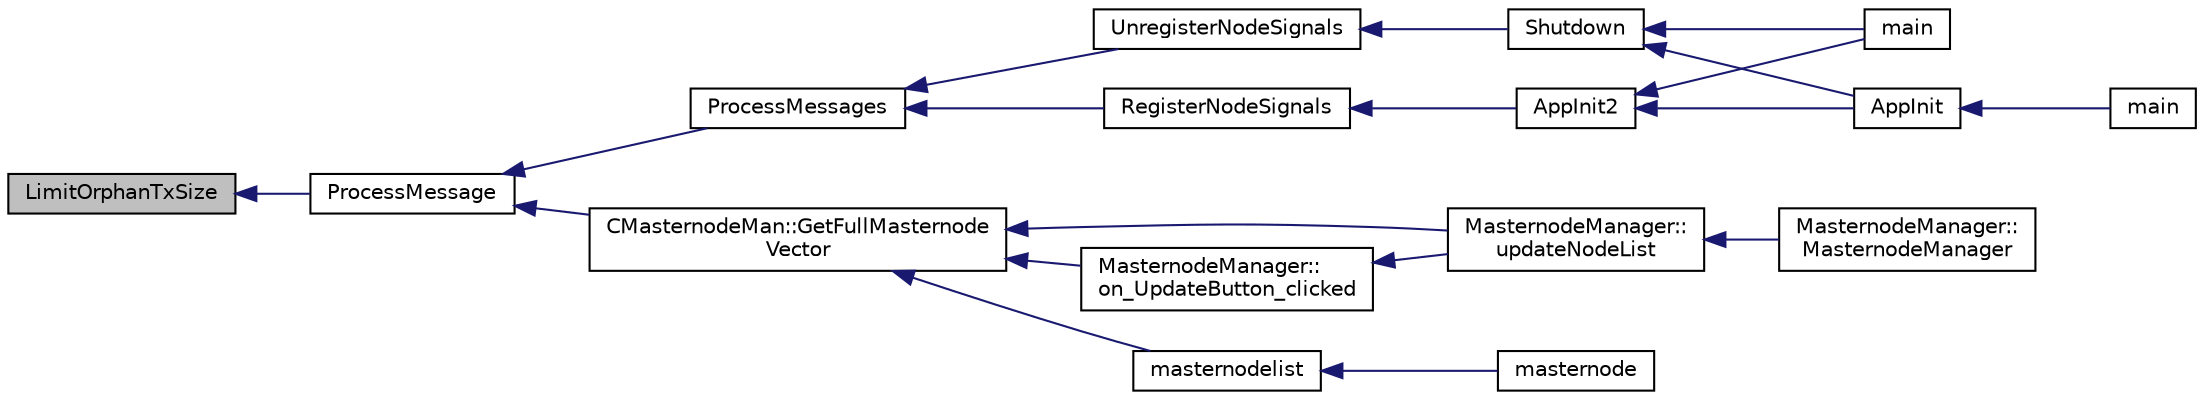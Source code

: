 digraph "LimitOrphanTxSize"
{
  edge [fontname="Helvetica",fontsize="10",labelfontname="Helvetica",labelfontsize="10"];
  node [fontname="Helvetica",fontsize="10",shape=record];
  rankdir="LR";
  Node2471 [label="LimitOrphanTxSize",height=0.2,width=0.4,color="black", fillcolor="grey75", style="filled", fontcolor="black"];
  Node2471 -> Node2472 [dir="back",color="midnightblue",fontsize="10",style="solid",fontname="Helvetica"];
  Node2472 [label="ProcessMessage",height=0.2,width=0.4,color="black", fillcolor="white", style="filled",URL="$df/d0a/main_8cpp.html#a8ba92b1a4bce3c835e887a9073d17d8e"];
  Node2472 -> Node2473 [dir="back",color="midnightblue",fontsize="10",style="solid",fontname="Helvetica"];
  Node2473 [label="ProcessMessages",height=0.2,width=0.4,color="black", fillcolor="white", style="filled",URL="$d4/dbf/main_8h.html#a196f9318f02448b85b28d612698934fd"];
  Node2473 -> Node2474 [dir="back",color="midnightblue",fontsize="10",style="solid",fontname="Helvetica"];
  Node2474 [label="RegisterNodeSignals",height=0.2,width=0.4,color="black", fillcolor="white", style="filled",URL="$d4/dbf/main_8h.html#ab02615ff65f91d69f8d786ec900baa8a",tooltip="Register with a network node to receive its signals. "];
  Node2474 -> Node2475 [dir="back",color="midnightblue",fontsize="10",style="solid",fontname="Helvetica"];
  Node2475 [label="AppInit2",height=0.2,width=0.4,color="black", fillcolor="white", style="filled",URL="$d8/dc0/init_8h.html#a1a4c1bfbf6ba1db77e988b89b9cadfd3",tooltip="Initialize ion. "];
  Node2475 -> Node2476 [dir="back",color="midnightblue",fontsize="10",style="solid",fontname="Helvetica"];
  Node2476 [label="AppInit",height=0.2,width=0.4,color="black", fillcolor="white", style="filled",URL="$d4/d35/iond_8cpp.html#ac59316b767e6984e1285f0531275286b"];
  Node2476 -> Node2477 [dir="back",color="midnightblue",fontsize="10",style="solid",fontname="Helvetica"];
  Node2477 [label="main",height=0.2,width=0.4,color="black", fillcolor="white", style="filled",URL="$d4/d35/iond_8cpp.html#a0ddf1224851353fc92bfbff6f499fa97"];
  Node2475 -> Node2478 [dir="back",color="midnightblue",fontsize="10",style="solid",fontname="Helvetica"];
  Node2478 [label="main",height=0.2,width=0.4,color="black", fillcolor="white", style="filled",URL="$d5/d2d/ion_8cpp.html#a0ddf1224851353fc92bfbff6f499fa97"];
  Node2473 -> Node2479 [dir="back",color="midnightblue",fontsize="10",style="solid",fontname="Helvetica"];
  Node2479 [label="UnregisterNodeSignals",height=0.2,width=0.4,color="black", fillcolor="white", style="filled",URL="$d4/dbf/main_8h.html#a3ef0cc6e9d9d6435ee2a5569244d6ebd",tooltip="Unregister a network node. "];
  Node2479 -> Node2480 [dir="back",color="midnightblue",fontsize="10",style="solid",fontname="Helvetica"];
  Node2480 [label="Shutdown",height=0.2,width=0.4,color="black", fillcolor="white", style="filled",URL="$d8/dc0/init_8h.html#ac5f038c2b480cf9ef5e19e3eba8dbaf9"];
  Node2480 -> Node2476 [dir="back",color="midnightblue",fontsize="10",style="solid",fontname="Helvetica"];
  Node2480 -> Node2478 [dir="back",color="midnightblue",fontsize="10",style="solid",fontname="Helvetica"];
  Node2472 -> Node2481 [dir="back",color="midnightblue",fontsize="10",style="solid",fontname="Helvetica"];
  Node2481 [label="CMasternodeMan::GetFullMasternode\lVector",height=0.2,width=0.4,color="black", fillcolor="white", style="filled",URL="$dc/d6b/class_c_masternode_man.html#ab39e213a7601e1bef2eba1d5d63206f5"];
  Node2481 -> Node2482 [dir="back",color="midnightblue",fontsize="10",style="solid",fontname="Helvetica"];
  Node2482 [label="MasternodeManager::\lupdateNodeList",height=0.2,width=0.4,color="black", fillcolor="white", style="filled",URL="$d9/d70/class_masternode_manager.html#a5485a8bd6ccf673027165cc1207dfae9"];
  Node2482 -> Node2483 [dir="back",color="midnightblue",fontsize="10",style="solid",fontname="Helvetica"];
  Node2483 [label="MasternodeManager::\lMasternodeManager",height=0.2,width=0.4,color="black", fillcolor="white", style="filled",URL="$d9/d70/class_masternode_manager.html#ad18cb99065e056e6b791e2356de826bf"];
  Node2481 -> Node2484 [dir="back",color="midnightblue",fontsize="10",style="solid",fontname="Helvetica"];
  Node2484 [label="MasternodeManager::\lon_UpdateButton_clicked",height=0.2,width=0.4,color="black", fillcolor="white", style="filled",URL="$d9/d70/class_masternode_manager.html#ae8d07b4d869e3eb09fe1be445eff0430"];
  Node2484 -> Node2482 [dir="back",color="midnightblue",fontsize="10",style="solid",fontname="Helvetica"];
  Node2481 -> Node2485 [dir="back",color="midnightblue",fontsize="10",style="solid",fontname="Helvetica"];
  Node2485 [label="masternodelist",height=0.2,width=0.4,color="black", fillcolor="white", style="filled",URL="$d5/d6b/rpcstashedsend_8cpp.html#a3a7ed7e37f21eb2912afc6e776f7236c"];
  Node2485 -> Node2486 [dir="back",color="midnightblue",fontsize="10",style="solid",fontname="Helvetica"];
  Node2486 [label="masternode",height=0.2,width=0.4,color="black", fillcolor="white", style="filled",URL="$d5/d6b/rpcstashedsend_8cpp.html#a30609e443aeb47c29ed0878d16b1b5e1"];
}
